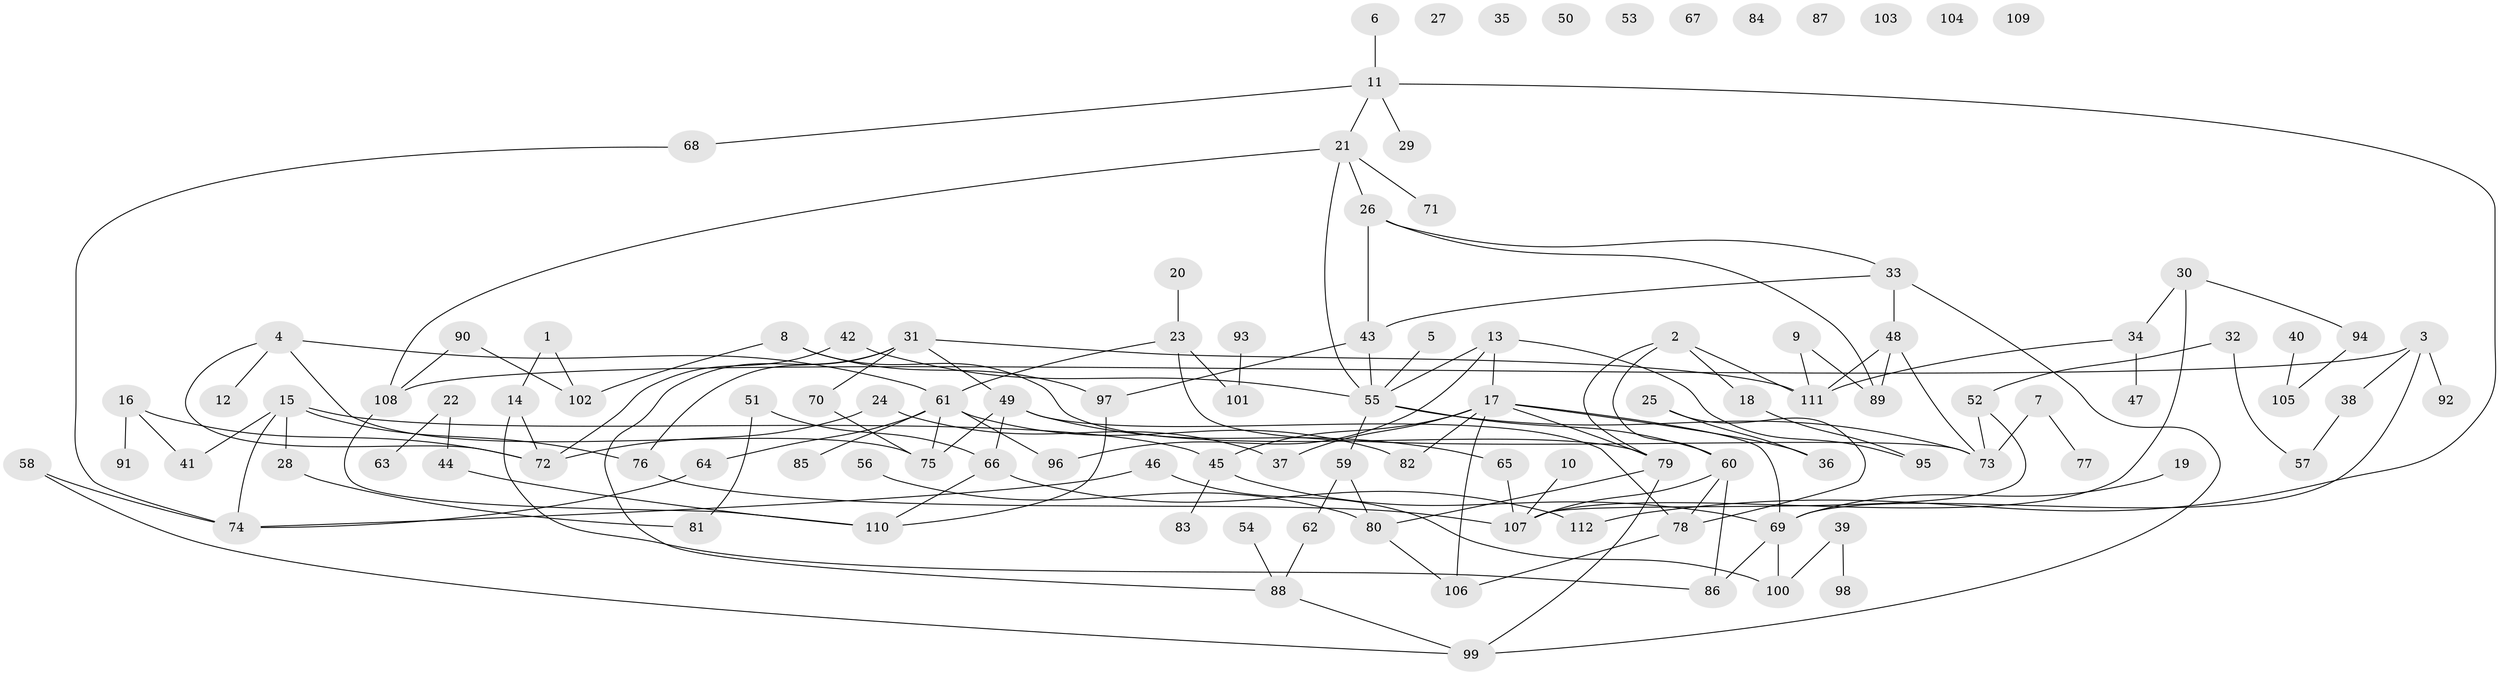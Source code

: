 // Generated by graph-tools (version 1.1) at 2025/49/03/09/25 03:49:05]
// undirected, 112 vertices, 146 edges
graph export_dot {
graph [start="1"]
  node [color=gray90,style=filled];
  1;
  2;
  3;
  4;
  5;
  6;
  7;
  8;
  9;
  10;
  11;
  12;
  13;
  14;
  15;
  16;
  17;
  18;
  19;
  20;
  21;
  22;
  23;
  24;
  25;
  26;
  27;
  28;
  29;
  30;
  31;
  32;
  33;
  34;
  35;
  36;
  37;
  38;
  39;
  40;
  41;
  42;
  43;
  44;
  45;
  46;
  47;
  48;
  49;
  50;
  51;
  52;
  53;
  54;
  55;
  56;
  57;
  58;
  59;
  60;
  61;
  62;
  63;
  64;
  65;
  66;
  67;
  68;
  69;
  70;
  71;
  72;
  73;
  74;
  75;
  76;
  77;
  78;
  79;
  80;
  81;
  82;
  83;
  84;
  85;
  86;
  87;
  88;
  89;
  90;
  91;
  92;
  93;
  94;
  95;
  96;
  97;
  98;
  99;
  100;
  101;
  102;
  103;
  104;
  105;
  106;
  107;
  108;
  109;
  110;
  111;
  112;
  1 -- 14;
  1 -- 102;
  2 -- 18;
  2 -- 60;
  2 -- 79;
  2 -- 111;
  3 -- 38;
  3 -- 69;
  3 -- 92;
  3 -- 108;
  4 -- 12;
  4 -- 61;
  4 -- 72;
  4 -- 75;
  5 -- 55;
  6 -- 11;
  7 -- 73;
  7 -- 77;
  8 -- 79;
  8 -- 97;
  8 -- 102;
  9 -- 89;
  9 -- 111;
  10 -- 107;
  11 -- 21;
  11 -- 29;
  11 -- 68;
  11 -- 112;
  13 -- 17;
  13 -- 55;
  13 -- 95;
  13 -- 96;
  14 -- 72;
  14 -- 86;
  15 -- 28;
  15 -- 41;
  15 -- 45;
  15 -- 74;
  15 -- 76;
  16 -- 41;
  16 -- 72;
  16 -- 91;
  17 -- 36;
  17 -- 37;
  17 -- 45;
  17 -- 69;
  17 -- 79;
  17 -- 82;
  17 -- 106;
  18 -- 95;
  19 -- 69;
  20 -- 23;
  21 -- 26;
  21 -- 55;
  21 -- 71;
  21 -- 108;
  22 -- 44;
  22 -- 63;
  23 -- 61;
  23 -- 73;
  23 -- 101;
  24 -- 37;
  24 -- 72;
  25 -- 36;
  25 -- 78;
  26 -- 33;
  26 -- 43;
  26 -- 89;
  28 -- 81;
  30 -- 34;
  30 -- 94;
  30 -- 107;
  31 -- 49;
  31 -- 70;
  31 -- 76;
  31 -- 88;
  31 -- 111;
  32 -- 52;
  32 -- 57;
  33 -- 43;
  33 -- 48;
  33 -- 99;
  34 -- 47;
  34 -- 111;
  38 -- 57;
  39 -- 98;
  39 -- 100;
  40 -- 105;
  42 -- 55;
  42 -- 72;
  43 -- 55;
  43 -- 97;
  44 -- 110;
  45 -- 69;
  45 -- 83;
  46 -- 74;
  46 -- 100;
  48 -- 73;
  48 -- 89;
  48 -- 111;
  49 -- 65;
  49 -- 66;
  49 -- 75;
  49 -- 78;
  51 -- 66;
  51 -- 81;
  52 -- 73;
  52 -- 107;
  54 -- 88;
  55 -- 59;
  55 -- 60;
  55 -- 73;
  56 -- 80;
  58 -- 74;
  58 -- 99;
  59 -- 62;
  59 -- 80;
  60 -- 78;
  60 -- 86;
  60 -- 107;
  61 -- 64;
  61 -- 75;
  61 -- 82;
  61 -- 85;
  61 -- 96;
  62 -- 88;
  64 -- 74;
  65 -- 107;
  66 -- 110;
  66 -- 112;
  68 -- 74;
  69 -- 86;
  69 -- 100;
  70 -- 75;
  76 -- 107;
  78 -- 106;
  79 -- 80;
  79 -- 99;
  80 -- 106;
  88 -- 99;
  90 -- 102;
  90 -- 108;
  93 -- 101;
  94 -- 105;
  97 -- 110;
  108 -- 110;
}
